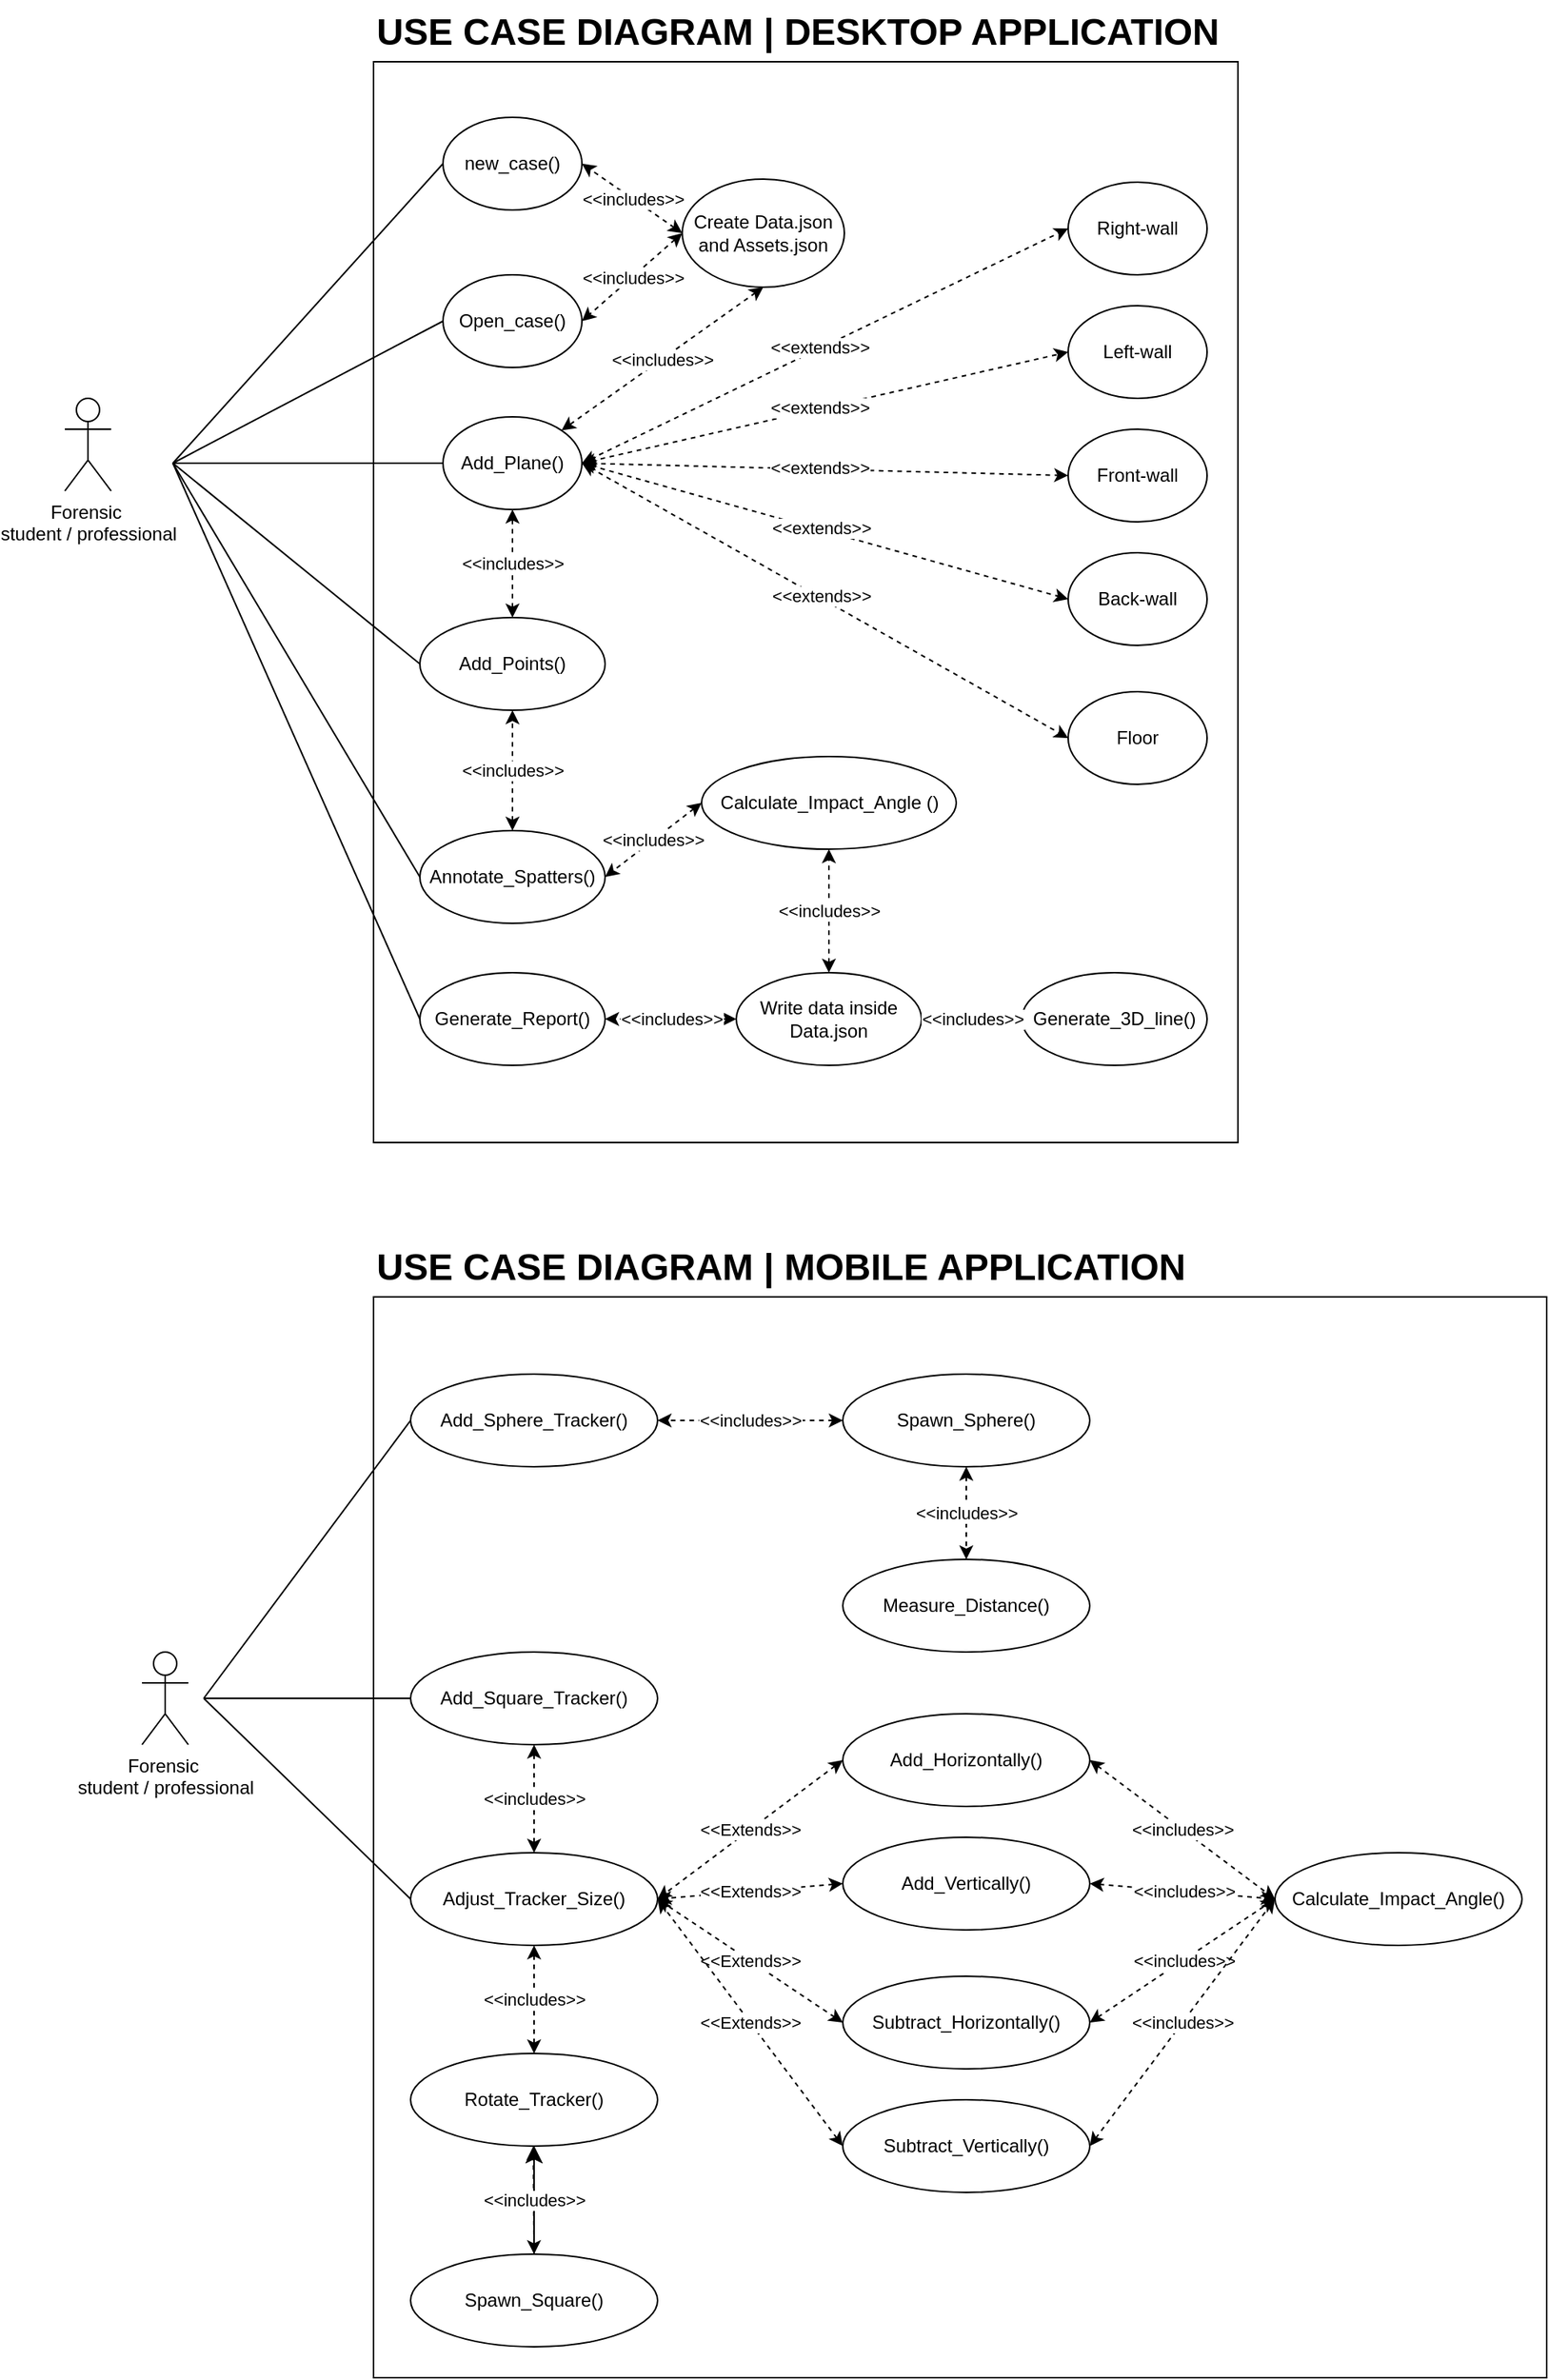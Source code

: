 <mxfile version="26.1.1">
  <diagram name="Page-1" id="USe7JkYApASF65cn7Bxd">
    <mxGraphModel dx="3253" dy="2614" grid="1" gridSize="10" guides="1" tooltips="1" connect="1" arrows="1" fold="1" page="1" pageScale="1" pageWidth="850" pageHeight="1100" math="0" shadow="0">
      <root>
        <mxCell id="0" />
        <mxCell id="1" parent="0" />
        <mxCell id="eS0NiImWV8BJjzmMwiop-34" value="" style="rounded=0;whiteSpace=wrap;html=1;movable=0;resizable=0;rotatable=0;deletable=0;editable=0;locked=1;connectable=0;" parent="1" vertex="1">
          <mxGeometry x="190" y="990" width="760" height="700" as="geometry" />
        </mxCell>
        <mxCell id="eS0NiImWV8BJjzmMwiop-35" value="Forensic&amp;nbsp;&lt;div&gt;student / professional&lt;/div&gt;" style="shape=umlActor;verticalLabelPosition=bottom;verticalAlign=top;html=1;outlineConnect=0;" parent="1" vertex="1">
          <mxGeometry x="40" y="1220" width="30" height="60" as="geometry" />
        </mxCell>
        <mxCell id="eS0NiImWV8BJjzmMwiop-36" value="&lt;h1 style=&quot;margin-top: 0px;&quot;&gt;USE CASE DIAGRAM | MOBILE APPLICATION&lt;/h1&gt;" style="text;html=1;whiteSpace=wrap;overflow=hidden;rounded=0;" parent="1" vertex="1">
          <mxGeometry x="190" y="950" width="590" height="50" as="geometry" />
        </mxCell>
        <mxCell id="eS0NiImWV8BJjzmMwiop-38" value="" style="group" parent="1" vertex="1" connectable="0">
          <mxGeometry x="-10" y="150" width="790" height="740" as="geometry" />
        </mxCell>
        <mxCell id="eS0NiImWV8BJjzmMwiop-2" value="" style="rounded=0;whiteSpace=wrap;html=1;movable=1;resizable=1;rotatable=1;deletable=1;editable=1;locked=0;connectable=1;" parent="eS0NiImWV8BJjzmMwiop-38" vertex="1">
          <mxGeometry x="200" y="40" width="560" height="700" as="geometry" />
        </mxCell>
        <mxCell id="uYjDv0PG9nmL270Jhfq2-1" value="Forensic&amp;nbsp;&lt;div&gt;student / professional&lt;/div&gt;" style="shape=umlActor;verticalLabelPosition=bottom;verticalAlign=top;html=1;outlineConnect=0;" parent="eS0NiImWV8BJjzmMwiop-38" vertex="1">
          <mxGeometry y="258" width="30" height="60" as="geometry" />
        </mxCell>
        <mxCell id="uYjDv0PG9nmL270Jhfq2-3" value="new_case()" style="ellipse;whiteSpace=wrap;html=1;" parent="eS0NiImWV8BJjzmMwiop-38" vertex="1">
          <mxGeometry x="245" y="76" width="90" height="60" as="geometry" />
        </mxCell>
        <mxCell id="uYjDv0PG9nmL270Jhfq2-4" value="Open_case()" style="ellipse;whiteSpace=wrap;html=1;" parent="eS0NiImWV8BJjzmMwiop-38" vertex="1">
          <mxGeometry x="245" y="178" width="90" height="60" as="geometry" />
        </mxCell>
        <mxCell id="uYjDv0PG9nmL270Jhfq2-5" value="" style="endArrow=none;html=1;rounded=0;entryX=0;entryY=0.5;entryDx=0;entryDy=0;" parent="eS0NiImWV8BJjzmMwiop-38" target="uYjDv0PG9nmL270Jhfq2-3" edge="1">
          <mxGeometry width="50" height="50" relative="1" as="geometry">
            <mxPoint x="70" y="300" as="sourcePoint" />
            <mxPoint x="230" y="106" as="targetPoint" />
          </mxGeometry>
        </mxCell>
        <mxCell id="uYjDv0PG9nmL270Jhfq2-6" value="" style="endArrow=none;html=1;rounded=0;entryX=0;entryY=0.5;entryDx=0;entryDy=0;" parent="eS0NiImWV8BJjzmMwiop-38" target="uYjDv0PG9nmL270Jhfq2-4" edge="1">
          <mxGeometry width="50" height="50" relative="1" as="geometry">
            <mxPoint x="70" y="300" as="sourcePoint" />
            <mxPoint x="240" y="116" as="targetPoint" />
          </mxGeometry>
        </mxCell>
        <mxCell id="uYjDv0PG9nmL270Jhfq2-7" value="Add_Plane()" style="ellipse;whiteSpace=wrap;html=1;" parent="eS0NiImWV8BJjzmMwiop-38" vertex="1">
          <mxGeometry x="245" y="270" width="90" height="60" as="geometry" />
        </mxCell>
        <mxCell id="uYjDv0PG9nmL270Jhfq2-9" value="Right-wall" style="ellipse;whiteSpace=wrap;html=1;" parent="eS0NiImWV8BJjzmMwiop-38" vertex="1">
          <mxGeometry x="650" y="118" width="90" height="60" as="geometry" />
        </mxCell>
        <mxCell id="uYjDv0PG9nmL270Jhfq2-10" value="Left-wall" style="ellipse;whiteSpace=wrap;html=1;" parent="eS0NiImWV8BJjzmMwiop-38" vertex="1">
          <mxGeometry x="650" y="198" width="90" height="60" as="geometry" />
        </mxCell>
        <mxCell id="uYjDv0PG9nmL270Jhfq2-11" value="Front-wall" style="ellipse;whiteSpace=wrap;html=1;" parent="eS0NiImWV8BJjzmMwiop-38" vertex="1">
          <mxGeometry x="650" y="278" width="90" height="60" as="geometry" />
        </mxCell>
        <mxCell id="uYjDv0PG9nmL270Jhfq2-12" value="Back-wall" style="ellipse;whiteSpace=wrap;html=1;" parent="eS0NiImWV8BJjzmMwiop-38" vertex="1">
          <mxGeometry x="650" y="358" width="90" height="60" as="geometry" />
        </mxCell>
        <mxCell id="uYjDv0PG9nmL270Jhfq2-13" value="Floor" style="ellipse;whiteSpace=wrap;html=1;" parent="eS0NiImWV8BJjzmMwiop-38" vertex="1">
          <mxGeometry x="650" y="448" width="90" height="60" as="geometry" />
        </mxCell>
        <mxCell id="uYjDv0PG9nmL270Jhfq2-19" value="" style="endArrow=classic;startArrow=classic;html=1;rounded=0;dashed=1;entryX=0;entryY=0.5;entryDx=0;entryDy=0;exitX=1;exitY=0.5;exitDx=0;exitDy=0;" parent="eS0NiImWV8BJjzmMwiop-38" source="uYjDv0PG9nmL270Jhfq2-7" target="uYjDv0PG9nmL270Jhfq2-9" edge="1">
          <mxGeometry width="50" height="50" relative="1" as="geometry">
            <mxPoint x="142" y="271" as="sourcePoint" />
            <mxPoint x="240" y="318" as="targetPoint" />
          </mxGeometry>
        </mxCell>
        <mxCell id="uYjDv0PG9nmL270Jhfq2-20" value="&amp;lt;&amp;lt;extends&amp;gt;&amp;gt;" style="edgeLabel;html=1;align=center;verticalAlign=middle;resizable=0;points=[];" parent="uYjDv0PG9nmL270Jhfq2-19" vertex="1" connectable="0">
          <mxGeometry x="-0.021" y="1" relative="1" as="geometry">
            <mxPoint as="offset" />
          </mxGeometry>
        </mxCell>
        <mxCell id="uYjDv0PG9nmL270Jhfq2-21" value="" style="endArrow=classic;startArrow=classic;html=1;rounded=0;dashed=1;entryX=0;entryY=0.5;entryDx=0;entryDy=0;exitX=1;exitY=0.5;exitDx=0;exitDy=0;" parent="eS0NiImWV8BJjzmMwiop-38" source="uYjDv0PG9nmL270Jhfq2-7" target="uYjDv0PG9nmL270Jhfq2-10" edge="1">
          <mxGeometry width="50" height="50" relative="1" as="geometry">
            <mxPoint x="330" y="318" as="sourcePoint" />
            <mxPoint x="440" y="158" as="targetPoint" />
          </mxGeometry>
        </mxCell>
        <mxCell id="uYjDv0PG9nmL270Jhfq2-22" value="&amp;lt;&amp;lt;extends&amp;gt;&amp;gt;" style="edgeLabel;html=1;align=center;verticalAlign=middle;resizable=0;points=[];" parent="uYjDv0PG9nmL270Jhfq2-21" vertex="1" connectable="0">
          <mxGeometry x="-0.021" y="1" relative="1" as="geometry">
            <mxPoint as="offset" />
          </mxGeometry>
        </mxCell>
        <mxCell id="uYjDv0PG9nmL270Jhfq2-23" value="" style="endArrow=classic;startArrow=classic;html=1;rounded=0;dashed=1;entryX=0;entryY=0.5;entryDx=0;entryDy=0;exitX=1;exitY=0.5;exitDx=0;exitDy=0;" parent="eS0NiImWV8BJjzmMwiop-38" source="uYjDv0PG9nmL270Jhfq2-7" target="uYjDv0PG9nmL270Jhfq2-11" edge="1">
          <mxGeometry width="50" height="50" relative="1" as="geometry">
            <mxPoint x="340" y="328" as="sourcePoint" />
            <mxPoint x="450" y="168" as="targetPoint" />
          </mxGeometry>
        </mxCell>
        <mxCell id="uYjDv0PG9nmL270Jhfq2-24" value="&amp;lt;&amp;lt;extends&amp;gt;&amp;gt;" style="edgeLabel;html=1;align=center;verticalAlign=middle;resizable=0;points=[];" parent="uYjDv0PG9nmL270Jhfq2-23" vertex="1" connectable="0">
          <mxGeometry x="-0.021" y="1" relative="1" as="geometry">
            <mxPoint as="offset" />
          </mxGeometry>
        </mxCell>
        <mxCell id="uYjDv0PG9nmL270Jhfq2-25" value="" style="endArrow=classic;startArrow=classic;html=1;rounded=0;dashed=1;entryX=0;entryY=0.5;entryDx=0;entryDy=0;exitX=1;exitY=0.5;exitDx=0;exitDy=0;" parent="eS0NiImWV8BJjzmMwiop-38" source="uYjDv0PG9nmL270Jhfq2-7" target="uYjDv0PG9nmL270Jhfq2-12" edge="1">
          <mxGeometry width="50" height="50" relative="1" as="geometry">
            <mxPoint x="350" y="338" as="sourcePoint" />
            <mxPoint x="460" y="178" as="targetPoint" />
          </mxGeometry>
        </mxCell>
        <mxCell id="uYjDv0PG9nmL270Jhfq2-26" value="&amp;lt;&amp;lt;extends&amp;gt;&amp;gt;" style="edgeLabel;html=1;align=center;verticalAlign=middle;resizable=0;points=[];" parent="uYjDv0PG9nmL270Jhfq2-25" vertex="1" connectable="0">
          <mxGeometry x="-0.021" y="1" relative="1" as="geometry">
            <mxPoint as="offset" />
          </mxGeometry>
        </mxCell>
        <mxCell id="uYjDv0PG9nmL270Jhfq2-27" value="" style="endArrow=classic;startArrow=classic;html=1;rounded=0;dashed=1;entryX=0;entryY=0.5;entryDx=0;entryDy=0;exitX=1;exitY=0.5;exitDx=0;exitDy=0;" parent="eS0NiImWV8BJjzmMwiop-38" source="uYjDv0PG9nmL270Jhfq2-7" target="uYjDv0PG9nmL270Jhfq2-13" edge="1">
          <mxGeometry width="50" height="50" relative="1" as="geometry">
            <mxPoint x="360" y="348" as="sourcePoint" />
            <mxPoint x="470" y="188" as="targetPoint" />
          </mxGeometry>
        </mxCell>
        <mxCell id="uYjDv0PG9nmL270Jhfq2-28" value="&amp;lt;&amp;lt;extends&amp;gt;&amp;gt;" style="edgeLabel;html=1;align=center;verticalAlign=middle;resizable=0;points=[];" parent="uYjDv0PG9nmL270Jhfq2-27" vertex="1" connectable="0">
          <mxGeometry x="-0.021" y="1" relative="1" as="geometry">
            <mxPoint as="offset" />
          </mxGeometry>
        </mxCell>
        <mxCell id="uYjDv0PG9nmL270Jhfq2-30" value="Add_Points()" style="ellipse;whiteSpace=wrap;html=1;" parent="eS0NiImWV8BJjzmMwiop-38" vertex="1">
          <mxGeometry x="230" y="400" width="120" height="60" as="geometry" />
        </mxCell>
        <mxCell id="uYjDv0PG9nmL270Jhfq2-41" value="" style="endArrow=classic;startArrow=classic;html=1;rounded=0;dashed=1;entryX=0.5;entryY=1;entryDx=0;entryDy=0;exitX=0.5;exitY=0;exitDx=0;exitDy=0;" parent="eS0NiImWV8BJjzmMwiop-38" source="uYjDv0PG9nmL270Jhfq2-30" target="uYjDv0PG9nmL270Jhfq2-7" edge="1">
          <mxGeometry width="50" height="50" relative="1" as="geometry">
            <mxPoint x="140" y="368" as="sourcePoint" />
            <mxPoint x="240" y="318" as="targetPoint" />
          </mxGeometry>
        </mxCell>
        <mxCell id="uYjDv0PG9nmL270Jhfq2-42" value="&amp;lt;&amp;lt;includes&amp;gt;&amp;gt;" style="edgeLabel;html=1;align=center;verticalAlign=middle;resizable=0;points=[];" parent="uYjDv0PG9nmL270Jhfq2-41" vertex="1" connectable="0">
          <mxGeometry x="0.002" relative="1" as="geometry">
            <mxPoint as="offset" />
          </mxGeometry>
        </mxCell>
        <mxCell id="uYjDv0PG9nmL270Jhfq2-43" value="Annotate_Spatters()" style="ellipse;whiteSpace=wrap;html=1;" parent="eS0NiImWV8BJjzmMwiop-38" vertex="1">
          <mxGeometry x="230" y="538" width="120" height="60" as="geometry" />
        </mxCell>
        <mxCell id="uYjDv0PG9nmL270Jhfq2-44" value="" style="endArrow=classic;startArrow=classic;html=1;rounded=0;dashed=1;entryX=0.5;entryY=1;entryDx=0;entryDy=0;exitX=0.5;exitY=0;exitDx=0;exitDy=0;" parent="eS0NiImWV8BJjzmMwiop-38" source="uYjDv0PG9nmL270Jhfq2-43" target="uYjDv0PG9nmL270Jhfq2-30" edge="1">
          <mxGeometry width="50" height="50" relative="1" as="geometry">
            <mxPoint x="390" y="668" as="sourcePoint" />
            <mxPoint x="390" y="558" as="targetPoint" />
          </mxGeometry>
        </mxCell>
        <mxCell id="uYjDv0PG9nmL270Jhfq2-45" value="&amp;lt;&amp;lt;includes&amp;gt;&amp;gt;" style="edgeLabel;html=1;align=center;verticalAlign=middle;resizable=0;points=[];" parent="uYjDv0PG9nmL270Jhfq2-44" vertex="1" connectable="0">
          <mxGeometry x="0.002" relative="1" as="geometry">
            <mxPoint as="offset" />
          </mxGeometry>
        </mxCell>
        <mxCell id="_AARv4OHIewm0ZB3Cl0f-1" value="Calculate_Impact_Angle ()" style="ellipse;whiteSpace=wrap;html=1;" parent="eS0NiImWV8BJjzmMwiop-38" vertex="1">
          <mxGeometry x="412.5" y="490" width="165" height="60" as="geometry" />
        </mxCell>
        <mxCell id="_AARv4OHIewm0ZB3Cl0f-2" value="" style="endArrow=classic;startArrow=classic;html=1;rounded=0;dashed=1;entryX=1;entryY=0.5;entryDx=0;entryDy=0;exitX=0;exitY=0.5;exitDx=0;exitDy=0;" parent="eS0NiImWV8BJjzmMwiop-38" source="_AARv4OHIewm0ZB3Cl0f-1" target="uYjDv0PG9nmL270Jhfq2-43" edge="1">
          <mxGeometry width="50" height="50" relative="1" as="geometry">
            <mxPoint x="610" y="668" as="sourcePoint" />
            <mxPoint x="495" y="508" as="targetPoint" />
          </mxGeometry>
        </mxCell>
        <mxCell id="_AARv4OHIewm0ZB3Cl0f-3" value="&amp;lt;&amp;lt;includes&amp;gt;&amp;gt;" style="edgeLabel;html=1;align=center;verticalAlign=middle;resizable=0;points=[];" parent="_AARv4OHIewm0ZB3Cl0f-2" vertex="1" connectable="0">
          <mxGeometry x="0.002" relative="1" as="geometry">
            <mxPoint as="offset" />
          </mxGeometry>
        </mxCell>
        <mxCell id="eS0NiImWV8BJjzmMwiop-1" value="&lt;h1 style=&quot;margin-top: 0px;&quot;&gt;USE CASE DIAGRAM | DESKTOP APPLICATION&lt;/h1&gt;" style="text;html=1;whiteSpace=wrap;overflow=hidden;rounded=0;" parent="eS0NiImWV8BJjzmMwiop-38" vertex="1">
          <mxGeometry x="200" width="590" height="50" as="geometry" />
        </mxCell>
        <mxCell id="eS0NiImWV8BJjzmMwiop-4" value="Create Data.json and Assets.json" style="ellipse;whiteSpace=wrap;html=1;" parent="eS0NiImWV8BJjzmMwiop-38" vertex="1">
          <mxGeometry x="400" y="116" width="105" height="70" as="geometry" />
        </mxCell>
        <mxCell id="eS0NiImWV8BJjzmMwiop-5" value="" style="endArrow=classic;startArrow=classic;html=1;rounded=0;dashed=1;entryX=1;entryY=0.5;entryDx=0;entryDy=0;exitX=0;exitY=0.5;exitDx=0;exitDy=0;" parent="eS0NiImWV8BJjzmMwiop-38" source="eS0NiImWV8BJjzmMwiop-4" target="uYjDv0PG9nmL270Jhfq2-3" edge="1">
          <mxGeometry width="50" height="50" relative="1" as="geometry">
            <mxPoint x="400" y="151" as="sourcePoint" />
            <mxPoint x="360" y="216" as="targetPoint" />
          </mxGeometry>
        </mxCell>
        <mxCell id="eS0NiImWV8BJjzmMwiop-6" value="&amp;lt;&amp;lt;includes&amp;gt;&amp;gt;" style="edgeLabel;html=1;align=center;verticalAlign=middle;resizable=0;points=[];" parent="eS0NiImWV8BJjzmMwiop-5" vertex="1" connectable="0">
          <mxGeometry x="0.002" relative="1" as="geometry">
            <mxPoint as="offset" />
          </mxGeometry>
        </mxCell>
        <mxCell id="eS0NiImWV8BJjzmMwiop-9" value="" style="endArrow=classic;startArrow=classic;html=1;rounded=0;dashed=1;entryX=1;entryY=0.5;entryDx=0;entryDy=0;exitX=0;exitY=0.5;exitDx=0;exitDy=0;" parent="eS0NiImWV8BJjzmMwiop-38" source="eS0NiImWV8BJjzmMwiop-4" target="uYjDv0PG9nmL270Jhfq2-4" edge="1">
          <mxGeometry width="50" height="50" relative="1" as="geometry">
            <mxPoint x="397" y="152" as="sourcePoint" />
            <mxPoint x="330" y="116" as="targetPoint" />
          </mxGeometry>
        </mxCell>
        <mxCell id="eS0NiImWV8BJjzmMwiop-10" value="&amp;lt;&amp;lt;includes&amp;gt;&amp;gt;" style="edgeLabel;html=1;align=center;verticalAlign=middle;resizable=0;points=[];" parent="eS0NiImWV8BJjzmMwiop-9" vertex="1" connectable="0">
          <mxGeometry x="0.002" relative="1" as="geometry">
            <mxPoint as="offset" />
          </mxGeometry>
        </mxCell>
        <mxCell id="eS0NiImWV8BJjzmMwiop-11" value="" style="endArrow=none;html=1;rounded=0;entryX=0;entryY=0.5;entryDx=0;entryDy=0;" parent="eS0NiImWV8BJjzmMwiop-38" target="uYjDv0PG9nmL270Jhfq2-7" edge="1">
          <mxGeometry width="50" height="50" relative="1" as="geometry">
            <mxPoint x="70" y="300" as="sourcePoint" />
            <mxPoint x="230" y="300" as="targetPoint" />
          </mxGeometry>
        </mxCell>
        <mxCell id="eS0NiImWV8BJjzmMwiop-12" value="" style="endArrow=classic;startArrow=classic;html=1;rounded=0;dashed=1;entryX=1;entryY=0;entryDx=0;entryDy=0;exitX=0.5;exitY=1;exitDx=0;exitDy=0;" parent="eS0NiImWV8BJjzmMwiop-38" source="eS0NiImWV8BJjzmMwiop-4" target="uYjDv0PG9nmL270Jhfq2-7" edge="1">
          <mxGeometry width="50" height="50" relative="1" as="geometry">
            <mxPoint x="390" y="215" as="sourcePoint" />
            <mxPoint x="310" y="270" as="targetPoint" />
          </mxGeometry>
        </mxCell>
        <mxCell id="eS0NiImWV8BJjzmMwiop-13" value="&amp;lt;&amp;lt;includes&amp;gt;&amp;gt;" style="edgeLabel;html=1;align=center;verticalAlign=middle;resizable=0;points=[];" parent="eS0NiImWV8BJjzmMwiop-12" vertex="1" connectable="0">
          <mxGeometry x="0.002" relative="1" as="geometry">
            <mxPoint as="offset" />
          </mxGeometry>
        </mxCell>
        <mxCell id="eS0NiImWV8BJjzmMwiop-14" value="" style="endArrow=none;html=1;rounded=0;entryX=0;entryY=0.5;entryDx=0;entryDy=0;" parent="eS0NiImWV8BJjzmMwiop-38" target="uYjDv0PG9nmL270Jhfq2-30" edge="1">
          <mxGeometry width="50" height="50" relative="1" as="geometry">
            <mxPoint x="70" y="300" as="sourcePoint" />
            <mxPoint x="240" y="310" as="targetPoint" />
          </mxGeometry>
        </mxCell>
        <mxCell id="eS0NiImWV8BJjzmMwiop-15" value="" style="endArrow=none;html=1;rounded=0;entryX=0;entryY=0.5;entryDx=0;entryDy=0;" parent="eS0NiImWV8BJjzmMwiop-38" target="uYjDv0PG9nmL270Jhfq2-43" edge="1">
          <mxGeometry width="50" height="50" relative="1" as="geometry">
            <mxPoint x="70" y="300" as="sourcePoint" />
            <mxPoint x="240" y="440" as="targetPoint" />
          </mxGeometry>
        </mxCell>
        <mxCell id="eS0NiImWV8BJjzmMwiop-18" value="Write data inside Data.json" style="ellipse;whiteSpace=wrap;html=1;" parent="eS0NiImWV8BJjzmMwiop-38" vertex="1">
          <mxGeometry x="435" y="630" width="120" height="60" as="geometry" />
        </mxCell>
        <mxCell id="eS0NiImWV8BJjzmMwiop-19" value="" style="endArrow=classic;startArrow=classic;html=1;rounded=0;dashed=1;entryX=0.5;entryY=1;entryDx=0;entryDy=0;exitX=0.5;exitY=0;exitDx=0;exitDy=0;" parent="eS0NiImWV8BJjzmMwiop-38" source="eS0NiImWV8BJjzmMwiop-18" target="_AARv4OHIewm0ZB3Cl0f-1" edge="1">
          <mxGeometry width="50" height="50" relative="1" as="geometry">
            <mxPoint x="665" y="620" as="sourcePoint" />
            <mxPoint x="550" y="620" as="targetPoint" />
          </mxGeometry>
        </mxCell>
        <mxCell id="eS0NiImWV8BJjzmMwiop-20" value="&amp;lt;&amp;lt;includes&amp;gt;&amp;gt;" style="edgeLabel;html=1;align=center;verticalAlign=middle;resizable=0;points=[];" parent="eS0NiImWV8BJjzmMwiop-19" vertex="1" connectable="0">
          <mxGeometry x="0.002" relative="1" as="geometry">
            <mxPoint as="offset" />
          </mxGeometry>
        </mxCell>
        <mxCell id="eS0NiImWV8BJjzmMwiop-21" value="Generate_3D_line()" style="ellipse;whiteSpace=wrap;html=1;" parent="eS0NiImWV8BJjzmMwiop-38" vertex="1">
          <mxGeometry x="620" y="630" width="120" height="60" as="geometry" />
        </mxCell>
        <mxCell id="eS0NiImWV8BJjzmMwiop-22" value="" style="endArrow=classic;startArrow=classic;html=1;rounded=0;dashed=1;entryX=1;entryY=0.5;entryDx=0;entryDy=0;exitX=0;exitY=0.5;exitDx=0;exitDy=0;" parent="eS0NiImWV8BJjzmMwiop-38" source="eS0NiImWV8BJjzmMwiop-21" target="eS0NiImWV8BJjzmMwiop-18" edge="1">
          <mxGeometry width="50" height="50" relative="1" as="geometry">
            <mxPoint x="660" y="578" as="sourcePoint" />
            <mxPoint x="535" y="578" as="targetPoint" />
          </mxGeometry>
        </mxCell>
        <mxCell id="eS0NiImWV8BJjzmMwiop-23" value="&amp;lt;&amp;lt;includes&amp;gt;&amp;gt;" style="edgeLabel;html=1;align=center;verticalAlign=middle;resizable=0;points=[];" parent="eS0NiImWV8BJjzmMwiop-22" vertex="1" connectable="0">
          <mxGeometry x="0.002" relative="1" as="geometry">
            <mxPoint as="offset" />
          </mxGeometry>
        </mxCell>
        <mxCell id="eS0NiImWV8BJjzmMwiop-24" value="Generate_Report()" style="ellipse;whiteSpace=wrap;html=1;" parent="eS0NiImWV8BJjzmMwiop-38" vertex="1">
          <mxGeometry x="230" y="630" width="120" height="60" as="geometry" />
        </mxCell>
        <mxCell id="eS0NiImWV8BJjzmMwiop-25" value="" style="endArrow=none;html=1;rounded=0;entryX=0;entryY=0.5;entryDx=0;entryDy=0;" parent="eS0NiImWV8BJjzmMwiop-38" target="eS0NiImWV8BJjzmMwiop-24" edge="1">
          <mxGeometry width="50" height="50" relative="1" as="geometry">
            <mxPoint x="70" y="300" as="sourcePoint" />
            <mxPoint x="240" y="578" as="targetPoint" />
          </mxGeometry>
        </mxCell>
        <mxCell id="eS0NiImWV8BJjzmMwiop-32" value="" style="endArrow=classic;startArrow=classic;html=1;rounded=0;dashed=1;entryX=1;entryY=0.5;entryDx=0;entryDy=0;exitX=0;exitY=0.5;exitDx=0;exitDy=0;" parent="eS0NiImWV8BJjzmMwiop-38" source="eS0NiImWV8BJjzmMwiop-18" target="eS0NiImWV8BJjzmMwiop-24" edge="1">
          <mxGeometry width="50" height="50" relative="1" as="geometry">
            <mxPoint x="462" y="598" as="sourcePoint" />
            <mxPoint x="400" y="646" as="targetPoint" />
          </mxGeometry>
        </mxCell>
        <mxCell id="eS0NiImWV8BJjzmMwiop-33" value="&amp;lt;&amp;lt;includes&amp;gt;&amp;gt;" style="edgeLabel;html=1;align=center;verticalAlign=middle;resizable=0;points=[];" parent="eS0NiImWV8BJjzmMwiop-32" vertex="1" connectable="0">
          <mxGeometry x="0.002" relative="1" as="geometry">
            <mxPoint as="offset" />
          </mxGeometry>
        </mxCell>
        <mxCell id="eS0NiImWV8BJjzmMwiop-39" value="Add_Sphere_Tracker()" style="ellipse;whiteSpace=wrap;html=1;" parent="1" vertex="1">
          <mxGeometry x="214" y="1040" width="160" height="60" as="geometry" />
        </mxCell>
        <mxCell id="eS0NiImWV8BJjzmMwiop-40" value="Add_Square_Tracker()" style="ellipse;whiteSpace=wrap;html=1;" parent="1" vertex="1">
          <mxGeometry x="214" y="1220" width="160" height="60" as="geometry" />
        </mxCell>
        <mxCell id="eS0NiImWV8BJjzmMwiop-41" value="" style="endArrow=none;html=1;rounded=0;fontSize=12;startSize=8;endSize=8;curved=1;entryX=0;entryY=0.5;entryDx=0;entryDy=0;" parent="1" target="eS0NiImWV8BJjzmMwiop-39" edge="1">
          <mxGeometry width="50" height="50" relative="1" as="geometry">
            <mxPoint x="80" y="1250" as="sourcePoint" />
            <mxPoint x="400" y="1030" as="targetPoint" />
          </mxGeometry>
        </mxCell>
        <mxCell id="eS0NiImWV8BJjzmMwiop-42" value="" style="endArrow=none;html=1;rounded=0;fontSize=12;startSize=8;endSize=8;curved=1;entryX=0;entryY=0.5;entryDx=0;entryDy=0;" parent="1" target="eS0NiImWV8BJjzmMwiop-40" edge="1">
          <mxGeometry width="50" height="50" relative="1" as="geometry">
            <mxPoint x="80" y="1250" as="sourcePoint" />
            <mxPoint x="250" y="1080" as="targetPoint" />
          </mxGeometry>
        </mxCell>
        <mxCell id="eS0NiImWV8BJjzmMwiop-44" value="Spawn_Sphere()" style="ellipse;whiteSpace=wrap;html=1;" parent="1" vertex="1">
          <mxGeometry x="494" y="1040" width="160" height="60" as="geometry" />
        </mxCell>
        <mxCell id="eS0NiImWV8BJjzmMwiop-46" value="" style="endArrow=classic;startArrow=classic;html=1;rounded=0;dashed=1;entryX=1;entryY=0.5;entryDx=0;entryDy=0;exitX=0;exitY=0.5;exitDx=0;exitDy=0;" parent="1" source="eS0NiImWV8BJjzmMwiop-44" target="eS0NiImWV8BJjzmMwiop-39" edge="1">
          <mxGeometry width="50" height="50" relative="1" as="geometry">
            <mxPoint x="479" y="1060" as="sourcePoint" />
            <mxPoint x="394" y="1060" as="targetPoint" />
          </mxGeometry>
        </mxCell>
        <mxCell id="eS0NiImWV8BJjzmMwiop-47" value="&amp;lt;&amp;lt;includes&amp;gt;&amp;gt;" style="edgeLabel;html=1;align=center;verticalAlign=middle;resizable=0;points=[];" parent="eS0NiImWV8BJjzmMwiop-46" vertex="1" connectable="0">
          <mxGeometry x="0.002" relative="1" as="geometry">
            <mxPoint as="offset" />
          </mxGeometry>
        </mxCell>
        <mxCell id="eS0NiImWV8BJjzmMwiop-48" value="Measure_Distance()" style="ellipse;whiteSpace=wrap;html=1;" parent="1" vertex="1">
          <mxGeometry x="494" y="1160" width="160" height="60" as="geometry" />
        </mxCell>
        <mxCell id="eS0NiImWV8BJjzmMwiop-49" value="" style="endArrow=classic;startArrow=classic;html=1;rounded=0;dashed=1;entryX=0.5;entryY=0;entryDx=0;entryDy=0;exitX=0.5;exitY=1;exitDx=0;exitDy=0;" parent="1" source="eS0NiImWV8BJjzmMwiop-44" target="eS0NiImWV8BJjzmMwiop-48" edge="1">
          <mxGeometry width="50" height="50" relative="1" as="geometry">
            <mxPoint x="504" y="1080" as="sourcePoint" />
            <mxPoint x="384" y="1080" as="targetPoint" />
          </mxGeometry>
        </mxCell>
        <mxCell id="eS0NiImWV8BJjzmMwiop-50" value="&amp;lt;&amp;lt;includes&amp;gt;&amp;gt;" style="edgeLabel;html=1;align=center;verticalAlign=middle;resizable=0;points=[];" parent="eS0NiImWV8BJjzmMwiop-49" vertex="1" connectable="0">
          <mxGeometry x="0.002" relative="1" as="geometry">
            <mxPoint as="offset" />
          </mxGeometry>
        </mxCell>
        <mxCell id="eS0NiImWV8BJjzmMwiop-51" value="Adjust_Tracker_Size()" style="ellipse;whiteSpace=wrap;html=1;" parent="1" vertex="1">
          <mxGeometry x="214" y="1350" width="160" height="60" as="geometry" />
        </mxCell>
        <mxCell id="eS0NiImWV8BJjzmMwiop-52" value="Subtract_Horizontally() " style="ellipse;whiteSpace=wrap;html=1;" parent="1" vertex="1">
          <mxGeometry x="494" y="1430" width="160" height="60" as="geometry" />
        </mxCell>
        <mxCell id="eS0NiImWV8BJjzmMwiop-53" value="Subtract_Vertically() " style="ellipse;whiteSpace=wrap;html=1;" parent="1" vertex="1">
          <mxGeometry x="494" y="1510" width="160" height="60" as="geometry" />
        </mxCell>
        <mxCell id="eS0NiImWV8BJjzmMwiop-54" value="Add_Horizontally() " style="ellipse;whiteSpace=wrap;html=1;" parent="1" vertex="1">
          <mxGeometry x="494" y="1260" width="160" height="60" as="geometry" />
        </mxCell>
        <mxCell id="eS0NiImWV8BJjzmMwiop-55" value="Add_Vertically() " style="ellipse;whiteSpace=wrap;html=1;" parent="1" vertex="1">
          <mxGeometry x="494" y="1340" width="160" height="60" as="geometry" />
        </mxCell>
        <mxCell id="eS0NiImWV8BJjzmMwiop-56" value="" style="endArrow=none;html=1;rounded=0;fontSize=12;startSize=8;endSize=8;curved=1;entryX=0;entryY=0.5;entryDx=0;entryDy=0;" parent="1" target="eS0NiImWV8BJjzmMwiop-51" edge="1">
          <mxGeometry width="50" height="50" relative="1" as="geometry">
            <mxPoint x="80" y="1250" as="sourcePoint" />
            <mxPoint x="250" y="1260" as="targetPoint" />
          </mxGeometry>
        </mxCell>
        <mxCell id="eS0NiImWV8BJjzmMwiop-57" value="" style="endArrow=classic;startArrow=classic;html=1;rounded=0;dashed=1;entryX=1;entryY=0.5;entryDx=0;entryDy=0;exitX=0;exitY=0.5;exitDx=0;exitDy=0;" parent="1" source="eS0NiImWV8BJjzmMwiop-54" target="eS0NiImWV8BJjzmMwiop-51" edge="1">
          <mxGeometry width="50" height="50" relative="1" as="geometry">
            <mxPoint x="474" y="1420" as="sourcePoint" />
            <mxPoint x="354" y="1420" as="targetPoint" />
          </mxGeometry>
        </mxCell>
        <mxCell id="eS0NiImWV8BJjzmMwiop-58" value="&amp;lt;&amp;lt;Extends&amp;gt;&amp;gt;" style="edgeLabel;html=1;align=center;verticalAlign=middle;resizable=0;points=[];" parent="eS0NiImWV8BJjzmMwiop-57" vertex="1" connectable="0">
          <mxGeometry x="0.002" relative="1" as="geometry">
            <mxPoint as="offset" />
          </mxGeometry>
        </mxCell>
        <mxCell id="eS0NiImWV8BJjzmMwiop-59" value="" style="endArrow=classic;startArrow=classic;html=1;rounded=0;dashed=1;entryX=1;entryY=0.5;entryDx=0;entryDy=0;exitX=0;exitY=0.5;exitDx=0;exitDy=0;" parent="1" source="eS0NiImWV8BJjzmMwiop-55" target="eS0NiImWV8BJjzmMwiop-51" edge="1">
          <mxGeometry width="50" height="50" relative="1" as="geometry">
            <mxPoint x="434" y="1300" as="sourcePoint" />
            <mxPoint x="384" y="1390" as="targetPoint" />
          </mxGeometry>
        </mxCell>
        <mxCell id="eS0NiImWV8BJjzmMwiop-60" value="&amp;lt;&amp;lt;Extends&amp;gt;&amp;gt;" style="edgeLabel;html=1;align=center;verticalAlign=middle;resizable=0;points=[];" parent="eS0NiImWV8BJjzmMwiop-59" vertex="1" connectable="0">
          <mxGeometry x="0.002" relative="1" as="geometry">
            <mxPoint as="offset" />
          </mxGeometry>
        </mxCell>
        <mxCell id="eS0NiImWV8BJjzmMwiop-61" value="" style="endArrow=classic;startArrow=classic;html=1;rounded=0;dashed=1;entryX=1;entryY=0.5;entryDx=0;entryDy=0;exitX=0;exitY=0.5;exitDx=0;exitDy=0;" parent="1" source="eS0NiImWV8BJjzmMwiop-52" target="eS0NiImWV8BJjzmMwiop-51" edge="1">
          <mxGeometry width="50" height="50" relative="1" as="geometry">
            <mxPoint x="444" y="1310" as="sourcePoint" />
            <mxPoint x="394" y="1400" as="targetPoint" />
          </mxGeometry>
        </mxCell>
        <mxCell id="eS0NiImWV8BJjzmMwiop-62" value="&amp;lt;&amp;lt;Extends&amp;gt;&amp;gt;" style="edgeLabel;html=1;align=center;verticalAlign=middle;resizable=0;points=[];" parent="eS0NiImWV8BJjzmMwiop-61" vertex="1" connectable="0">
          <mxGeometry x="0.002" relative="1" as="geometry">
            <mxPoint as="offset" />
          </mxGeometry>
        </mxCell>
        <mxCell id="eS0NiImWV8BJjzmMwiop-63" value="" style="endArrow=classic;startArrow=classic;html=1;rounded=0;dashed=1;entryX=1;entryY=0.5;entryDx=0;entryDy=0;exitX=0;exitY=0.5;exitDx=0;exitDy=0;" parent="1" source="eS0NiImWV8BJjzmMwiop-53" target="eS0NiImWV8BJjzmMwiop-51" edge="1">
          <mxGeometry width="50" height="50" relative="1" as="geometry">
            <mxPoint x="454" y="1320" as="sourcePoint" />
            <mxPoint x="404" y="1410" as="targetPoint" />
          </mxGeometry>
        </mxCell>
        <mxCell id="eS0NiImWV8BJjzmMwiop-64" value="&amp;lt;&amp;lt;Extends&amp;gt;&amp;gt;" style="edgeLabel;html=1;align=center;verticalAlign=middle;resizable=0;points=[];" parent="eS0NiImWV8BJjzmMwiop-63" vertex="1" connectable="0">
          <mxGeometry x="0.002" relative="1" as="geometry">
            <mxPoint as="offset" />
          </mxGeometry>
        </mxCell>
        <mxCell id="eS0NiImWV8BJjzmMwiop-65" value="" style="endArrow=classic;startArrow=classic;html=1;rounded=0;dashed=1;entryX=0.5;entryY=0;entryDx=0;entryDy=0;exitX=0.5;exitY=1;exitDx=0;exitDy=0;" parent="1" source="eS0NiImWV8BJjzmMwiop-40" target="eS0NiImWV8BJjzmMwiop-51" edge="1">
          <mxGeometry width="50" height="50" relative="1" as="geometry">
            <mxPoint x="464" y="1330" as="sourcePoint" />
            <mxPoint x="344" y="1330" as="targetPoint" />
          </mxGeometry>
        </mxCell>
        <mxCell id="eS0NiImWV8BJjzmMwiop-66" value="&amp;lt;&amp;lt;includes&amp;gt;&amp;gt;" style="edgeLabel;html=1;align=center;verticalAlign=middle;resizable=0;points=[];" parent="eS0NiImWV8BJjzmMwiop-65" vertex="1" connectable="0">
          <mxGeometry x="0.002" relative="1" as="geometry">
            <mxPoint as="offset" />
          </mxGeometry>
        </mxCell>
        <mxCell id="eS0NiImWV8BJjzmMwiop-67" value="Rotate_Tracker()" style="ellipse;whiteSpace=wrap;html=1;" parent="1" vertex="1">
          <mxGeometry x="214" y="1480" width="160" height="60" as="geometry" />
        </mxCell>
        <mxCell id="eS0NiImWV8BJjzmMwiop-68" value="" style="endArrow=classic;startArrow=classic;html=1;rounded=0;dashed=1;entryX=0.5;entryY=0;entryDx=0;entryDy=0;exitX=0.5;exitY=1;exitDx=0;exitDy=0;" parent="1" source="eS0NiImWV8BJjzmMwiop-51" target="eS0NiImWV8BJjzmMwiop-67" edge="1">
          <mxGeometry width="50" height="50" relative="1" as="geometry">
            <mxPoint x="314" y="1460" as="sourcePoint" />
            <mxPoint x="314" y="1530" as="targetPoint" />
          </mxGeometry>
        </mxCell>
        <mxCell id="eS0NiImWV8BJjzmMwiop-69" value="&amp;lt;&amp;lt;includes&amp;gt;&amp;gt;" style="edgeLabel;html=1;align=center;verticalAlign=middle;resizable=0;points=[];" parent="eS0NiImWV8BJjzmMwiop-68" vertex="1" connectable="0">
          <mxGeometry x="0.002" relative="1" as="geometry">
            <mxPoint as="offset" />
          </mxGeometry>
        </mxCell>
        <mxCell id="eS0NiImWV8BJjzmMwiop-73" value="" style="edgeStyle=none;curved=1;rounded=0;orthogonalLoop=1;jettySize=auto;html=1;fontSize=12;startSize=8;endSize=8;" parent="1" source="eS0NiImWV8BJjzmMwiop-70" target="eS0NiImWV8BJjzmMwiop-67" edge="1">
          <mxGeometry relative="1" as="geometry" />
        </mxCell>
        <mxCell id="eS0NiImWV8BJjzmMwiop-74" value="" style="edgeStyle=none;curved=1;rounded=0;orthogonalLoop=1;jettySize=auto;html=1;fontSize=12;startSize=8;endSize=8;" parent="1" source="eS0NiImWV8BJjzmMwiop-70" target="eS0NiImWV8BJjzmMwiop-67" edge="1">
          <mxGeometry relative="1" as="geometry" />
        </mxCell>
        <mxCell id="eS0NiImWV8BJjzmMwiop-70" value="Spawn_Square()" style="ellipse;whiteSpace=wrap;html=1;" parent="1" vertex="1">
          <mxGeometry x="214" y="1610" width="160" height="60" as="geometry" />
        </mxCell>
        <mxCell id="eS0NiImWV8BJjzmMwiop-71" value="" style="endArrow=classic;startArrow=classic;html=1;rounded=0;dashed=1;entryX=0.5;entryY=0;entryDx=0;entryDy=0;exitX=0.5;exitY=1;exitDx=0;exitDy=0;" parent="1" target="eS0NiImWV8BJjzmMwiop-70" edge="1">
          <mxGeometry width="50" height="50" relative="1" as="geometry">
            <mxPoint x="293.5" y="1540" as="sourcePoint" />
            <mxPoint x="293.5" y="1610" as="targetPoint" />
          </mxGeometry>
        </mxCell>
        <mxCell id="eS0NiImWV8BJjzmMwiop-72" value="&amp;lt;&amp;lt;includes&amp;gt;&amp;gt;" style="edgeLabel;html=1;align=center;verticalAlign=middle;resizable=0;points=[];" parent="eS0NiImWV8BJjzmMwiop-71" vertex="1" connectable="0">
          <mxGeometry x="0.002" relative="1" as="geometry">
            <mxPoint as="offset" />
          </mxGeometry>
        </mxCell>
        <mxCell id="eS0NiImWV8BJjzmMwiop-75" value="" style="endArrow=classic;startArrow=classic;html=1;rounded=0;dashed=1;entryX=0;entryY=0.5;entryDx=0;entryDy=0;exitX=1;exitY=0.5;exitDx=0;exitDy=0;" parent="1" source="eS0NiImWV8BJjzmMwiop-54" target="eS0NiImWV8BJjzmMwiop-77" edge="1">
          <mxGeometry width="50" height="50" relative="1" as="geometry">
            <mxPoint x="764" y="1320" as="sourcePoint" />
            <mxPoint x="764" y="1390" as="targetPoint" />
          </mxGeometry>
        </mxCell>
        <mxCell id="eS0NiImWV8BJjzmMwiop-76" value="&amp;lt;&amp;lt;includes&amp;gt;&amp;gt;" style="edgeLabel;html=1;align=center;verticalAlign=middle;resizable=0;points=[];" parent="eS0NiImWV8BJjzmMwiop-75" vertex="1" connectable="0">
          <mxGeometry x="0.002" relative="1" as="geometry">
            <mxPoint as="offset" />
          </mxGeometry>
        </mxCell>
        <mxCell id="eS0NiImWV8BJjzmMwiop-77" value="Calculate_Impact_Angle()" style="ellipse;whiteSpace=wrap;html=1;" parent="1" vertex="1">
          <mxGeometry x="774" y="1350" width="160" height="60" as="geometry" />
        </mxCell>
        <mxCell id="eS0NiImWV8BJjzmMwiop-78" value="" style="endArrow=classic;startArrow=classic;html=1;rounded=0;dashed=1;entryX=0;entryY=0.5;entryDx=0;entryDy=0;exitX=1;exitY=0.5;exitDx=0;exitDy=0;" parent="1" source="eS0NiImWV8BJjzmMwiop-55" target="eS0NiImWV8BJjzmMwiop-77" edge="1">
          <mxGeometry width="50" height="50" relative="1" as="geometry">
            <mxPoint x="684" y="1390" as="sourcePoint" />
            <mxPoint x="724" y="1470" as="targetPoint" />
          </mxGeometry>
        </mxCell>
        <mxCell id="eS0NiImWV8BJjzmMwiop-79" value="&amp;lt;&amp;lt;includes&amp;gt;&amp;gt;" style="edgeLabel;html=1;align=center;verticalAlign=middle;resizable=0;points=[];" parent="eS0NiImWV8BJjzmMwiop-78" vertex="1" connectable="0">
          <mxGeometry x="0.002" relative="1" as="geometry">
            <mxPoint as="offset" />
          </mxGeometry>
        </mxCell>
        <mxCell id="eS0NiImWV8BJjzmMwiop-80" value="" style="endArrow=classic;startArrow=classic;html=1;rounded=0;dashed=1;entryX=0;entryY=0.5;entryDx=0;entryDy=0;exitX=1;exitY=0.5;exitDx=0;exitDy=0;" parent="1" source="eS0NiImWV8BJjzmMwiop-52" target="eS0NiImWV8BJjzmMwiop-77" edge="1">
          <mxGeometry width="50" height="50" relative="1" as="geometry">
            <mxPoint x="664" y="1300" as="sourcePoint" />
            <mxPoint x="784" y="1380" as="targetPoint" />
          </mxGeometry>
        </mxCell>
        <mxCell id="eS0NiImWV8BJjzmMwiop-81" value="&amp;lt;&amp;lt;includes&amp;gt;&amp;gt;" style="edgeLabel;html=1;align=center;verticalAlign=middle;resizable=0;points=[];" parent="eS0NiImWV8BJjzmMwiop-80" vertex="1" connectable="0">
          <mxGeometry x="0.002" relative="1" as="geometry">
            <mxPoint as="offset" />
          </mxGeometry>
        </mxCell>
        <mxCell id="eS0NiImWV8BJjzmMwiop-82" value="" style="endArrow=classic;startArrow=classic;html=1;rounded=0;dashed=1;entryX=0;entryY=0.5;entryDx=0;entryDy=0;exitX=1;exitY=0.5;exitDx=0;exitDy=0;" parent="1" source="eS0NiImWV8BJjzmMwiop-53" target="eS0NiImWV8BJjzmMwiop-77" edge="1">
          <mxGeometry width="50" height="50" relative="1" as="geometry">
            <mxPoint x="664" y="1470" as="sourcePoint" />
            <mxPoint x="804" y="1400" as="targetPoint" />
          </mxGeometry>
        </mxCell>
        <mxCell id="eS0NiImWV8BJjzmMwiop-83" value="&amp;lt;&amp;lt;includes&amp;gt;&amp;gt;" style="edgeLabel;html=1;align=center;verticalAlign=middle;resizable=0;points=[];" parent="eS0NiImWV8BJjzmMwiop-82" vertex="1" connectable="0">
          <mxGeometry x="0.002" relative="1" as="geometry">
            <mxPoint as="offset" />
          </mxGeometry>
        </mxCell>
      </root>
    </mxGraphModel>
  </diagram>
</mxfile>
